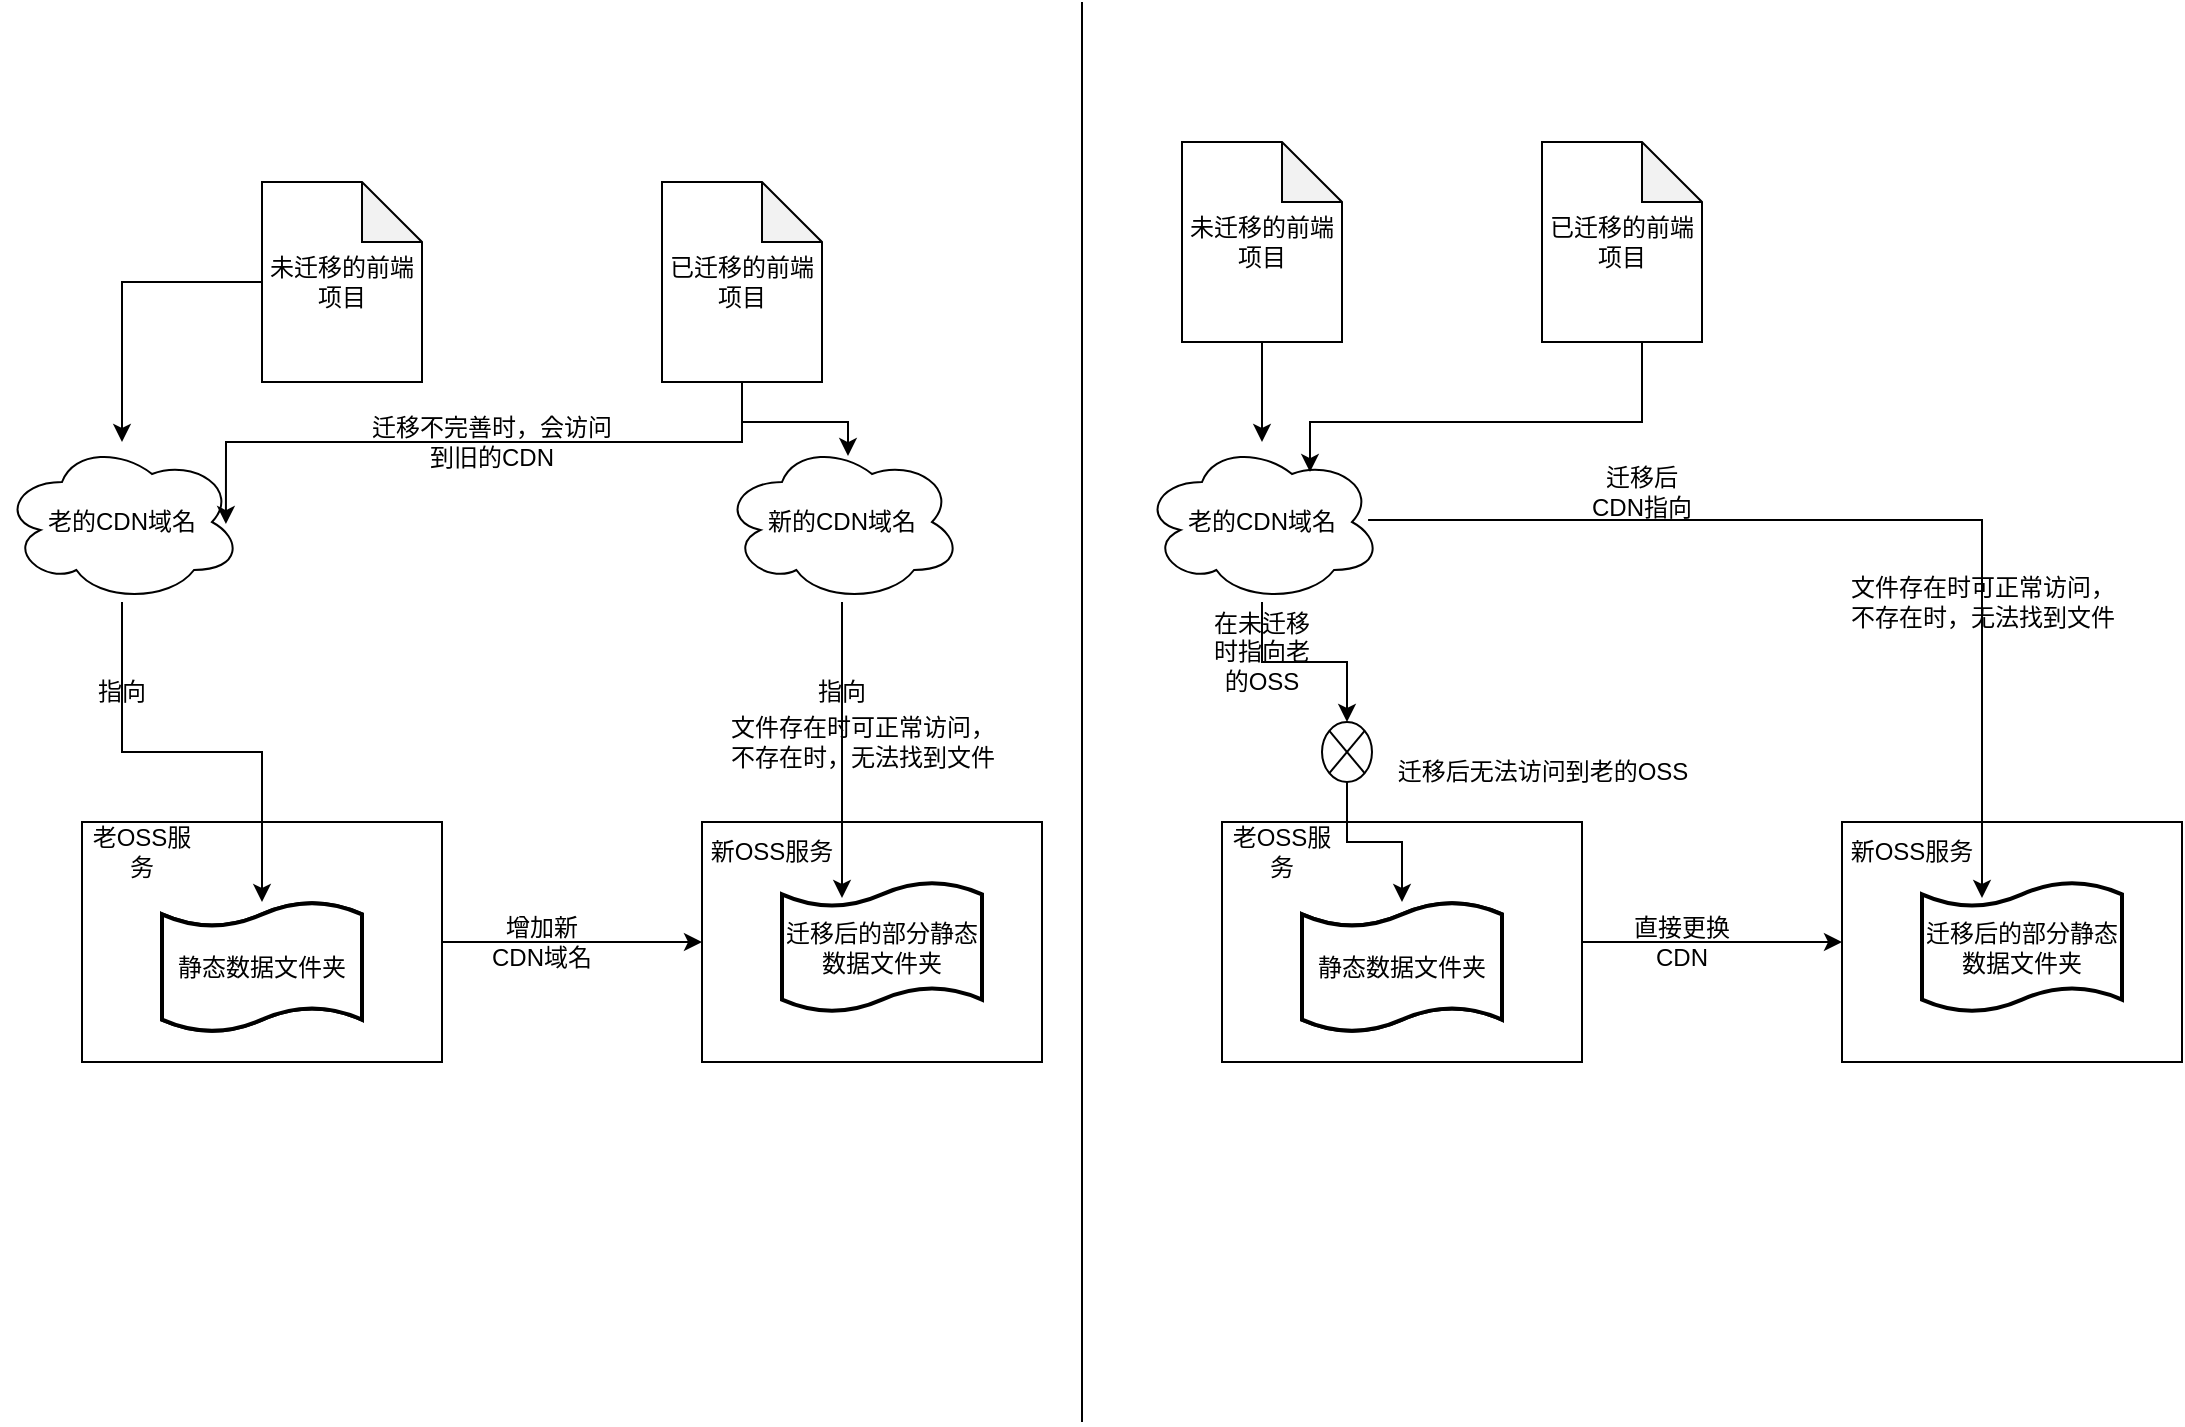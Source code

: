 <mxfile version="23.1.5" type="github">
  <diagram name="第 1 页" id="bp41AYV3ZoLxS_UVhe02">
    <mxGraphModel dx="1371" dy="1890" grid="1" gridSize="10" guides="1" tooltips="1" connect="1" arrows="1" fold="1" page="1" pageScale="1" pageWidth="827" pageHeight="1169" math="0" shadow="0">
      <root>
        <mxCell id="0" />
        <mxCell id="1" parent="0" />
        <mxCell id="bbPejFsdkMs-4m_aS3yO-2" value="老的CDN域名" style="ellipse;shape=cloud;whiteSpace=wrap;html=1;" vertex="1" parent="1">
          <mxGeometry x="50" y="70" width="120" height="80" as="geometry" />
        </mxCell>
        <mxCell id="bbPejFsdkMs-4m_aS3yO-9" style="edgeStyle=orthogonalEdgeStyle;rounded=0;orthogonalLoop=1;jettySize=auto;html=1;" edge="1" parent="1" source="bbPejFsdkMs-4m_aS3yO-3" target="bbPejFsdkMs-4m_aS3yO-8">
          <mxGeometry relative="1" as="geometry" />
        </mxCell>
        <mxCell id="bbPejFsdkMs-4m_aS3yO-3" value="" style="rounded=0;whiteSpace=wrap;html=1;" vertex="1" parent="1">
          <mxGeometry x="90" y="260" width="180" height="120" as="geometry" />
        </mxCell>
        <mxCell id="bbPejFsdkMs-4m_aS3yO-6" style="edgeStyle=orthogonalEdgeStyle;rounded=0;orthogonalLoop=1;jettySize=auto;html=1;" edge="1" parent="1" source="bbPejFsdkMs-4m_aS3yO-2" target="bbPejFsdkMs-4m_aS3yO-5">
          <mxGeometry relative="1" as="geometry" />
        </mxCell>
        <mxCell id="bbPejFsdkMs-4m_aS3yO-4" value="老OSS服务" style="text;html=1;align=center;verticalAlign=middle;whiteSpace=wrap;rounded=0;" vertex="1" parent="1">
          <mxGeometry x="90" y="260" width="60" height="30" as="geometry" />
        </mxCell>
        <mxCell id="bbPejFsdkMs-4m_aS3yO-5" value="静态数据文件夹" style="shape=tape;whiteSpace=wrap;html=1;strokeWidth=2;size=0.19" vertex="1" parent="1">
          <mxGeometry x="130" y="300" width="100" height="65" as="geometry" />
        </mxCell>
        <mxCell id="bbPejFsdkMs-4m_aS3yO-7" value="指向" style="text;html=1;align=center;verticalAlign=middle;whiteSpace=wrap;rounded=0;" vertex="1" parent="1">
          <mxGeometry x="80" y="180" width="60" height="30" as="geometry" />
        </mxCell>
        <mxCell id="bbPejFsdkMs-4m_aS3yO-8" value="" style="rounded=0;whiteSpace=wrap;html=1;" vertex="1" parent="1">
          <mxGeometry x="400" y="260" width="170" height="120" as="geometry" />
        </mxCell>
        <mxCell id="bbPejFsdkMs-4m_aS3yO-10" value="增加新CDN域名" style="text;html=1;align=center;verticalAlign=middle;whiteSpace=wrap;rounded=0;" vertex="1" parent="1">
          <mxGeometry x="290" y="305" width="60" height="30" as="geometry" />
        </mxCell>
        <mxCell id="bbPejFsdkMs-4m_aS3yO-11" value="新OSS服务" style="text;html=1;align=center;verticalAlign=middle;whiteSpace=wrap;rounded=0;" vertex="1" parent="1">
          <mxGeometry x="400" y="260" width="70" height="30" as="geometry" />
        </mxCell>
        <mxCell id="bbPejFsdkMs-4m_aS3yO-13" value="静态数据文件夹" style="shape=tape;whiteSpace=wrap;html=1;strokeWidth=2;size=0.19" vertex="1" parent="1">
          <mxGeometry x="130" y="300" width="100" height="65" as="geometry" />
        </mxCell>
        <mxCell id="bbPejFsdkMs-4m_aS3yO-14" value="迁移后的部分静态数据文件夹" style="shape=tape;whiteSpace=wrap;html=1;strokeWidth=2;size=0.19" vertex="1" parent="1">
          <mxGeometry x="440" y="290" width="100" height="65" as="geometry" />
        </mxCell>
        <mxCell id="bbPejFsdkMs-4m_aS3yO-15" value="新的CDN域名" style="ellipse;shape=cloud;whiteSpace=wrap;html=1;" vertex="1" parent="1">
          <mxGeometry x="410" y="70" width="120" height="80" as="geometry" />
        </mxCell>
        <mxCell id="bbPejFsdkMs-4m_aS3yO-16" value="指向" style="text;html=1;align=center;verticalAlign=middle;whiteSpace=wrap;rounded=0;" vertex="1" parent="1">
          <mxGeometry x="440" y="180" width="60" height="30" as="geometry" />
        </mxCell>
        <mxCell id="bbPejFsdkMs-4m_aS3yO-17" style="edgeStyle=orthogonalEdgeStyle;rounded=0;orthogonalLoop=1;jettySize=auto;html=1;entryX=0.3;entryY=0.123;entryDx=0;entryDy=0;entryPerimeter=0;" edge="1" parent="1" source="bbPejFsdkMs-4m_aS3yO-15" target="bbPejFsdkMs-4m_aS3yO-14">
          <mxGeometry relative="1" as="geometry" />
        </mxCell>
        <mxCell id="bbPejFsdkMs-4m_aS3yO-18" value="已迁移的前端项目" style="shape=note;whiteSpace=wrap;html=1;backgroundOutline=1;darkOpacity=0.05;" vertex="1" parent="1">
          <mxGeometry x="380" y="-60" width="80" height="100" as="geometry" />
        </mxCell>
        <mxCell id="bbPejFsdkMs-4m_aS3yO-20" style="edgeStyle=orthogonalEdgeStyle;rounded=0;orthogonalLoop=1;jettySize=auto;html=1;" edge="1" parent="1" source="bbPejFsdkMs-4m_aS3yO-19" target="bbPejFsdkMs-4m_aS3yO-2">
          <mxGeometry relative="1" as="geometry" />
        </mxCell>
        <mxCell id="bbPejFsdkMs-4m_aS3yO-19" value="未迁移的前端项目" style="shape=note;whiteSpace=wrap;html=1;backgroundOutline=1;darkOpacity=0.05;" vertex="1" parent="1">
          <mxGeometry x="180" y="-60" width="80" height="100" as="geometry" />
        </mxCell>
        <mxCell id="bbPejFsdkMs-4m_aS3yO-21" style="edgeStyle=orthogonalEdgeStyle;rounded=0;orthogonalLoop=1;jettySize=auto;html=1;entryX=0.525;entryY=0.088;entryDx=0;entryDy=0;entryPerimeter=0;" edge="1" parent="1" source="bbPejFsdkMs-4m_aS3yO-18" target="bbPejFsdkMs-4m_aS3yO-15">
          <mxGeometry relative="1" as="geometry" />
        </mxCell>
        <mxCell id="bbPejFsdkMs-4m_aS3yO-22" style="edgeStyle=orthogonalEdgeStyle;rounded=0;orthogonalLoop=1;jettySize=auto;html=1;entryX=0.933;entryY=0.513;entryDx=0;entryDy=0;entryPerimeter=0;" edge="1" parent="1" source="bbPejFsdkMs-4m_aS3yO-18" target="bbPejFsdkMs-4m_aS3yO-2">
          <mxGeometry relative="1" as="geometry">
            <Array as="points">
              <mxPoint x="420" y="70" />
              <mxPoint x="162" y="70" />
            </Array>
          </mxGeometry>
        </mxCell>
        <mxCell id="bbPejFsdkMs-4m_aS3yO-23" value="迁移不完善时，会访问到旧的CDN" style="text;html=1;align=center;verticalAlign=middle;whiteSpace=wrap;rounded=0;" vertex="1" parent="1">
          <mxGeometry x="230" y="60" width="130" height="20" as="geometry" />
        </mxCell>
        <mxCell id="bbPejFsdkMs-4m_aS3yO-25" value="&lt;div&gt;文件存在时可正常访问，&lt;/div&gt;&lt;div&gt;不存在时，无法找到文件&lt;br&gt;&lt;/div&gt;" style="text;html=1;align=center;verticalAlign=middle;resizable=0;points=[];autosize=1;strokeColor=none;fillColor=none;" vertex="1" parent="1">
          <mxGeometry x="400" y="200" width="160" height="40" as="geometry" />
        </mxCell>
        <mxCell id="bbPejFsdkMs-4m_aS3yO-47" value="老的CDN域名" style="ellipse;shape=cloud;whiteSpace=wrap;html=1;" vertex="1" parent="1">
          <mxGeometry x="620" y="70" width="120" height="80" as="geometry" />
        </mxCell>
        <mxCell id="bbPejFsdkMs-4m_aS3yO-48" style="edgeStyle=orthogonalEdgeStyle;rounded=0;orthogonalLoop=1;jettySize=auto;html=1;" edge="1" parent="1" source="bbPejFsdkMs-4m_aS3yO-49" target="bbPejFsdkMs-4m_aS3yO-54">
          <mxGeometry relative="1" as="geometry" />
        </mxCell>
        <mxCell id="bbPejFsdkMs-4m_aS3yO-49" value="" style="rounded=0;whiteSpace=wrap;html=1;" vertex="1" parent="1">
          <mxGeometry x="660" y="260" width="180" height="120" as="geometry" />
        </mxCell>
        <mxCell id="bbPejFsdkMs-4m_aS3yO-50" style="edgeStyle=orthogonalEdgeStyle;rounded=0;orthogonalLoop=1;jettySize=auto;html=1;" edge="1" parent="1" source="bbPejFsdkMs-4m_aS3yO-69" target="bbPejFsdkMs-4m_aS3yO-52">
          <mxGeometry relative="1" as="geometry" />
        </mxCell>
        <mxCell id="bbPejFsdkMs-4m_aS3yO-51" value="老OSS服务" style="text;html=1;align=center;verticalAlign=middle;whiteSpace=wrap;rounded=0;" vertex="1" parent="1">
          <mxGeometry x="660" y="260" width="60" height="30" as="geometry" />
        </mxCell>
        <mxCell id="bbPejFsdkMs-4m_aS3yO-52" value="静态数据文件夹" style="shape=tape;whiteSpace=wrap;html=1;strokeWidth=2;size=0.19" vertex="1" parent="1">
          <mxGeometry x="700" y="300" width="100" height="65" as="geometry" />
        </mxCell>
        <mxCell id="bbPejFsdkMs-4m_aS3yO-53" value="在未迁移时指向老的OSS" style="text;html=1;align=center;verticalAlign=middle;whiteSpace=wrap;rounded=0;" vertex="1" parent="1">
          <mxGeometry x="650" y="160" width="60" height="30" as="geometry" />
        </mxCell>
        <mxCell id="bbPejFsdkMs-4m_aS3yO-54" value="" style="rounded=0;whiteSpace=wrap;html=1;" vertex="1" parent="1">
          <mxGeometry x="970" y="260" width="170" height="120" as="geometry" />
        </mxCell>
        <mxCell id="bbPejFsdkMs-4m_aS3yO-55" value="直接更换CDN" style="text;html=1;align=center;verticalAlign=middle;whiteSpace=wrap;rounded=0;" vertex="1" parent="1">
          <mxGeometry x="860" y="305" width="60" height="30" as="geometry" />
        </mxCell>
        <mxCell id="bbPejFsdkMs-4m_aS3yO-56" value="新OSS服务" style="text;html=1;align=center;verticalAlign=middle;whiteSpace=wrap;rounded=0;" vertex="1" parent="1">
          <mxGeometry x="970" y="260" width="70" height="30" as="geometry" />
        </mxCell>
        <mxCell id="bbPejFsdkMs-4m_aS3yO-57" value="静态数据文件夹" style="shape=tape;whiteSpace=wrap;html=1;strokeWidth=2;size=0.19" vertex="1" parent="1">
          <mxGeometry x="700" y="300" width="100" height="65" as="geometry" />
        </mxCell>
        <mxCell id="bbPejFsdkMs-4m_aS3yO-58" value="迁移后的部分静态数据文件夹" style="shape=tape;whiteSpace=wrap;html=1;strokeWidth=2;size=0.19" vertex="1" parent="1">
          <mxGeometry x="1010" y="290" width="100" height="65" as="geometry" />
        </mxCell>
        <mxCell id="bbPejFsdkMs-4m_aS3yO-60" value="迁移后CDN指向" style="text;html=1;align=center;verticalAlign=middle;whiteSpace=wrap;rounded=0;" vertex="1" parent="1">
          <mxGeometry x="840" y="80" width="60" height="30" as="geometry" />
        </mxCell>
        <mxCell id="bbPejFsdkMs-4m_aS3yO-61" style="edgeStyle=orthogonalEdgeStyle;rounded=0;orthogonalLoop=1;jettySize=auto;html=1;entryX=0.3;entryY=0.123;entryDx=0;entryDy=0;entryPerimeter=0;exitX=0.942;exitY=0.488;exitDx=0;exitDy=0;exitPerimeter=0;" edge="1" parent="1" source="bbPejFsdkMs-4m_aS3yO-47" target="bbPejFsdkMs-4m_aS3yO-58">
          <mxGeometry relative="1" as="geometry">
            <mxPoint x="1040" y="150" as="sourcePoint" />
          </mxGeometry>
        </mxCell>
        <mxCell id="bbPejFsdkMs-4m_aS3yO-62" value="已迁移的前端项目" style="shape=note;whiteSpace=wrap;html=1;backgroundOutline=1;darkOpacity=0.05;" vertex="1" parent="1">
          <mxGeometry x="820" y="-80" width="80" height="100" as="geometry" />
        </mxCell>
        <mxCell id="bbPejFsdkMs-4m_aS3yO-63" style="edgeStyle=orthogonalEdgeStyle;rounded=0;orthogonalLoop=1;jettySize=auto;html=1;" edge="1" parent="1" source="bbPejFsdkMs-4m_aS3yO-64" target="bbPejFsdkMs-4m_aS3yO-47">
          <mxGeometry relative="1" as="geometry" />
        </mxCell>
        <mxCell id="bbPejFsdkMs-4m_aS3yO-64" value="未迁移的前端项目" style="shape=note;whiteSpace=wrap;html=1;backgroundOutline=1;darkOpacity=0.05;" vertex="1" parent="1">
          <mxGeometry x="640" y="-80" width="80" height="100" as="geometry" />
        </mxCell>
        <mxCell id="bbPejFsdkMs-4m_aS3yO-65" style="edgeStyle=orthogonalEdgeStyle;rounded=0;orthogonalLoop=1;jettySize=auto;html=1;entryX=0.7;entryY=0.188;entryDx=0;entryDy=0;entryPerimeter=0;" edge="1" parent="1" source="bbPejFsdkMs-4m_aS3yO-62" target="bbPejFsdkMs-4m_aS3yO-47">
          <mxGeometry relative="1" as="geometry">
            <mxPoint x="1043" y="77.04" as="targetPoint" />
            <Array as="points">
              <mxPoint x="870" y="60" />
              <mxPoint x="704" y="60" />
            </Array>
          </mxGeometry>
        </mxCell>
        <mxCell id="bbPejFsdkMs-4m_aS3yO-68" value="&lt;div&gt;文件存在时可正常访问，&lt;/div&gt;&lt;div&gt;不存在时，无法找到文件&lt;br&gt;&lt;/div&gt;" style="text;html=1;align=center;verticalAlign=middle;resizable=0;points=[];autosize=1;strokeColor=none;fillColor=none;" vertex="1" parent="1">
          <mxGeometry x="960" y="130" width="160" height="40" as="geometry" />
        </mxCell>
        <mxCell id="bbPejFsdkMs-4m_aS3yO-71" value="" style="edgeStyle=orthogonalEdgeStyle;rounded=0;orthogonalLoop=1;jettySize=auto;html=1;" edge="1" parent="1" source="bbPejFsdkMs-4m_aS3yO-47" target="bbPejFsdkMs-4m_aS3yO-69">
          <mxGeometry relative="1" as="geometry">
            <mxPoint x="680" y="150" as="sourcePoint" />
            <mxPoint x="750" y="300" as="targetPoint" />
          </mxGeometry>
        </mxCell>
        <mxCell id="bbPejFsdkMs-4m_aS3yO-69" value="" style="verticalLabelPosition=bottom;verticalAlign=top;html=1;shape=mxgraph.flowchart.or;" vertex="1" parent="1">
          <mxGeometry x="710" y="210" width="25" height="30" as="geometry" />
        </mxCell>
        <mxCell id="bbPejFsdkMs-4m_aS3yO-72" value="迁移后无法访问到老的OSS" style="text;html=1;align=center;verticalAlign=middle;resizable=0;points=[];autosize=1;strokeColor=none;fillColor=none;" vertex="1" parent="1">
          <mxGeometry x="735" y="220" width="170" height="30" as="geometry" />
        </mxCell>
        <mxCell id="bbPejFsdkMs-4m_aS3yO-74" value="" style="endArrow=none;html=1;rounded=0;" edge="1" parent="1">
          <mxGeometry width="50" height="50" relative="1" as="geometry">
            <mxPoint x="590" y="560" as="sourcePoint" />
            <mxPoint x="590" y="-150" as="targetPoint" />
          </mxGeometry>
        </mxCell>
      </root>
    </mxGraphModel>
  </diagram>
</mxfile>
